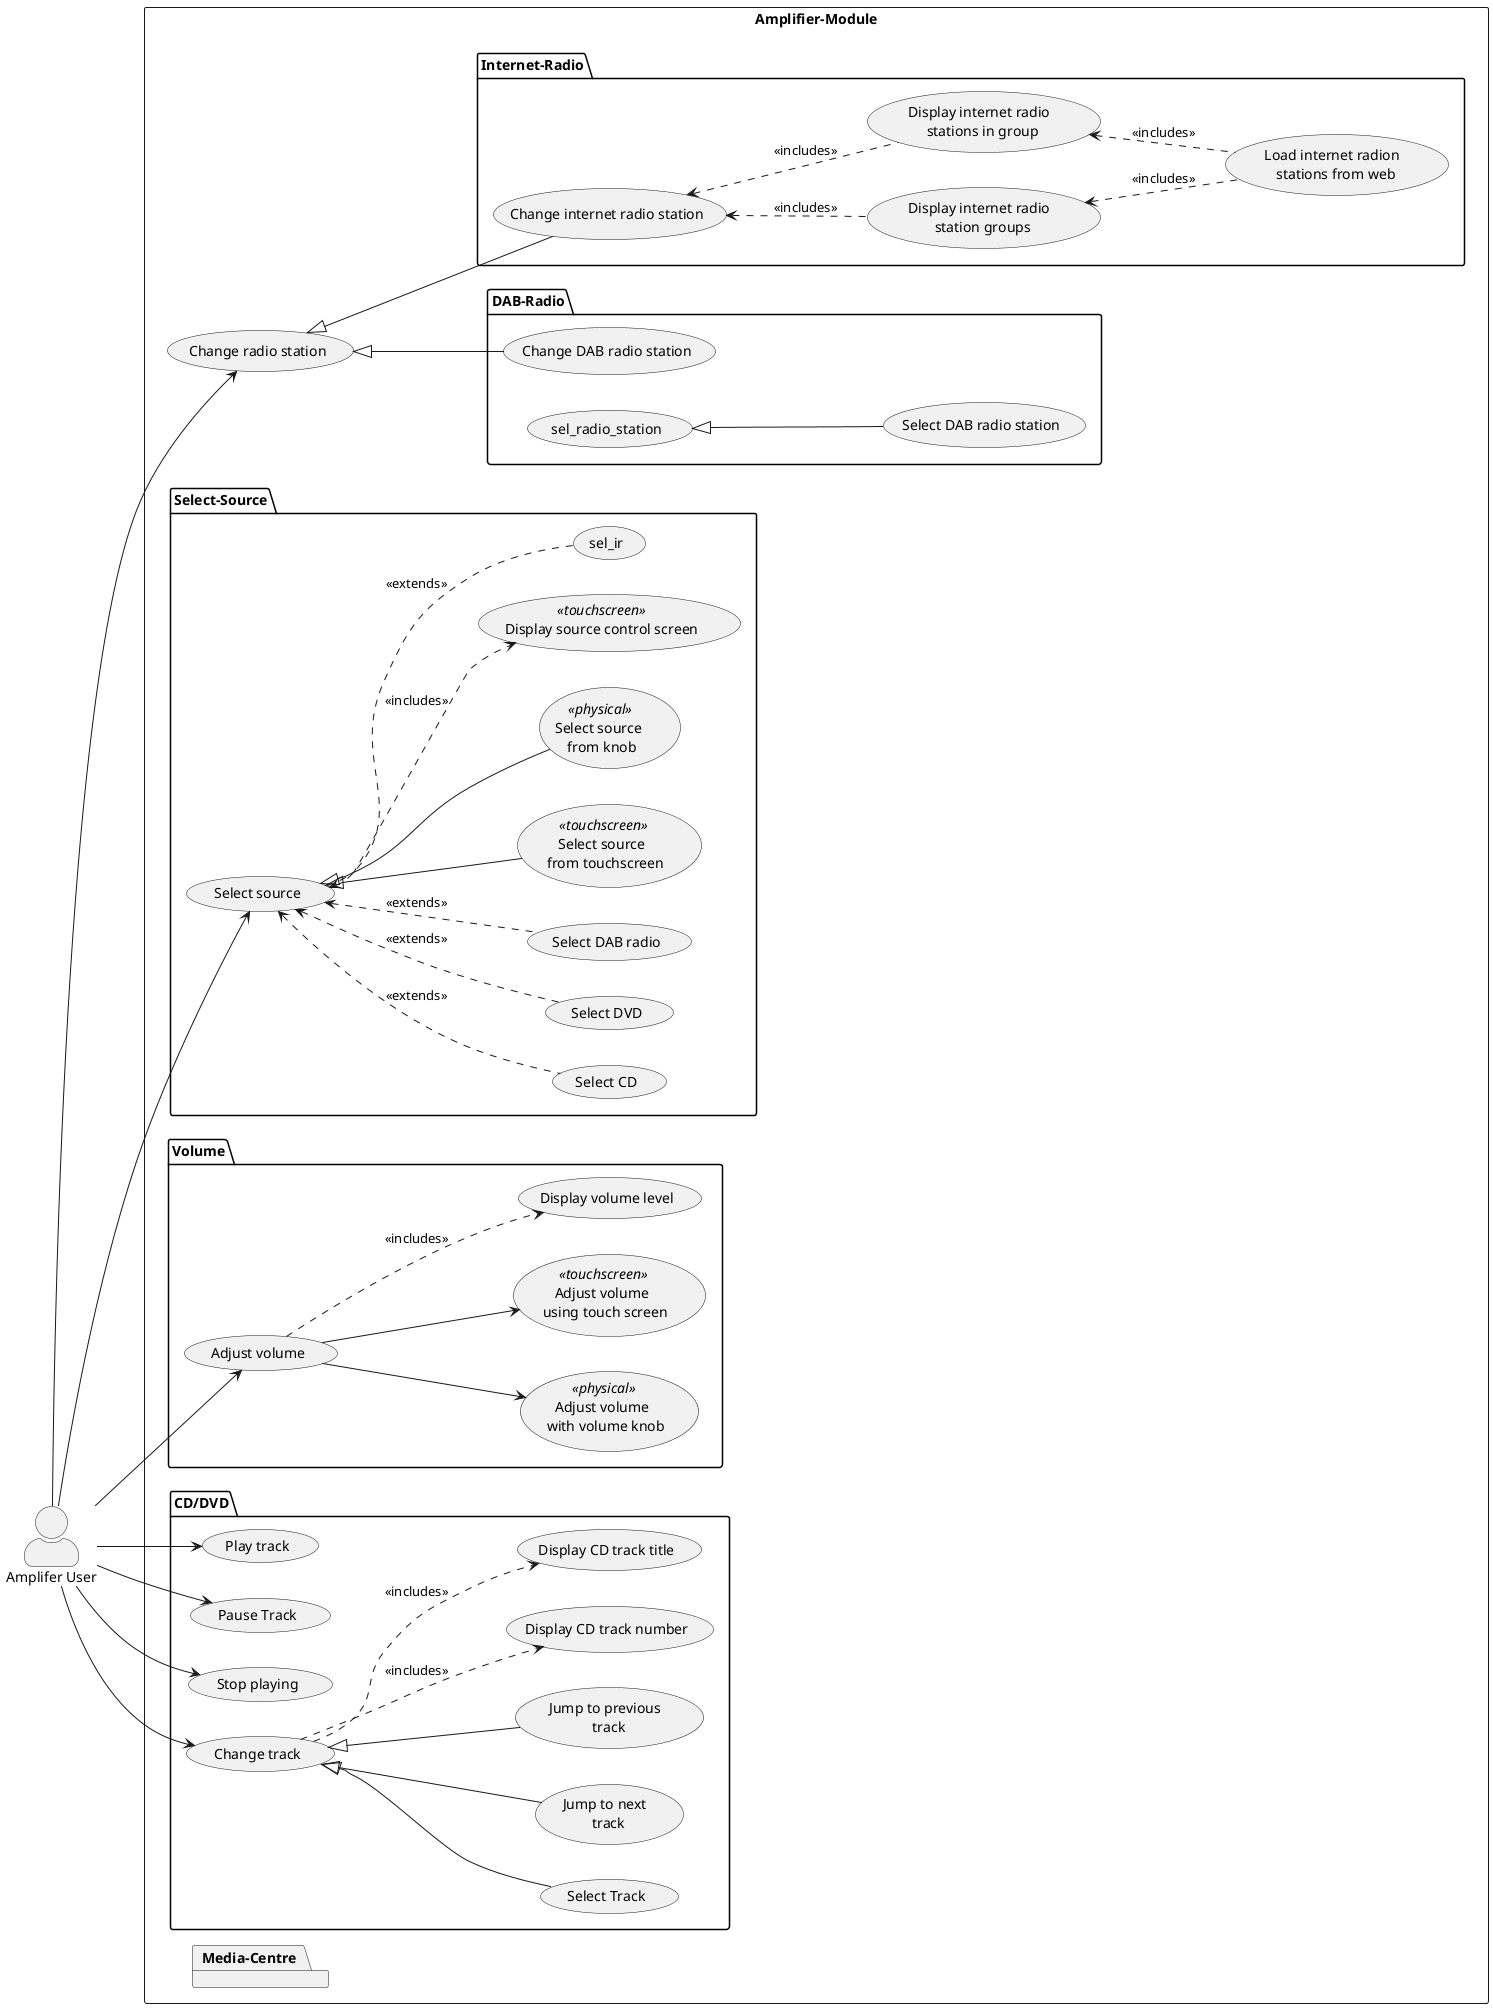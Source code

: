 @startuml
skinparam actorStyle awesome
left to right direction

actor "Amplifer User" as user

rectangle Amplifier-Module {
    ' Select source
    package Select-Source {
        usecase (Select CD) as sel_cd 
        usecase (Select DVD) as sel_dvd
        usecase (Select DAB radio) as sel_dab
        usecase (Select source) as sel_source
        usecase (Select source \n from touchscreen) as sel_source_touchscreen <<touchscreen>>
        usecase (Select source \n from knob) as sel_source_knob <<physical>>
        usecase (Display source control screen) as show_source_control_screen <<touchscreen>>
        
        (sel_source)  <.. (sel_dab) : << extends >>
        (sel_source)  <.. (sel_cd) : << extends >>  
        (sel_source)  <.. (sel_ir) : << extends >>
        (sel_source)  <.. (sel_dvd) : << extends >>

        (sel_source) <|-- (sel_source_touchscreen)
        (sel_source) <|-- (sel_source_knob)
        (sel_source)  ..> (show_source_control_screen) : << includes >>
        
    }




    
    usecase (Change radio station)  as chg_radio_station
    :user: --> (sel_source)
    :user: --> (chg_radio_station)



    package Volume {
        usecase (Adjust volume) as adj_vol

        :user: --> (adj_vol)
        usecase (Adjust volume \n with volume knob) as adj_vol_knob   <<physical>>
        usecase (Adjust volume \n using touch screen) as adj_vol_touch <<touchscreen>>
        (adj_vol) --> (adj_vol_knob)
        (adj_vol) --> (adj_vol_touch)

        usecase (Display volume level) as show_vol_level
        (adj_vol) ..> (show_vol_level) : << includes >>
    }



    package Internet-Radio {
        
        usecase (Change internet radio station) as change_ir_station

        
        (chg_radio_station) <|-- (change_ir_station)   

        usecase (Display internet radio \n station groups) as show_groups
        usecase (Display internet radio \n stations in group) as show_stations

        (change_ir_station) <.. (show_groups) : << includes >>
        (change_ir_station) <.. (show_stations) : << includes >>

        usecase (Load internet radion \n stations from web) as load_ir_stations

        (show_groups) <.. load_ir_stations : << includes >>
        (show_stations) <.. load_ir_stations : << includes >>
        

    }

    package DAB-Radio {
        usecase "Select DAB radio station" as select_dab_station
        usecase "Change DAB radio station" as change_dab_station
        (sel_radio_station) <|-- (select_dab_station)
        (chg_radio_station) <|-- (change_dab_station)    
    }


    package CD/DVD {
        usecase (Play track) as play_track
        usecase (Pause Track) as pause_track
        usecase (Stop playing) as stop_play
        usecase (Change track) as chg_cd_track
        usecase (Select Track) as sel_cd_track
        usecase (Jump to next \n track) as jump_next_track
        usecase (Jump to previous \n track) as jump_prev_track


        :user: --> (chg_cd_track)
        :user: --> (pause_track)
        :user: --> (stop_play)
        :user: --> (play_track)
        (chg_cd_track) <|-- (sel_cd_track)
        (chg_cd_track) <|-- (jump_next_track)
        (chg_cd_track) <|-- (jump_prev_track)

        usecase (Display CD track number) as show_cd_track_number
        usecase (Display CD track title) as show_cd_track_title

        (chg_cd_track) ..> show_cd_track_number : << includes >>
        (chg_cd_track) ..> show_cd_track_title : << includes >>
        
        

    }

    package Media-Centre {

    }



}

newpage 
actor "App User" as app_user

rectangle App {

}


@enduml
